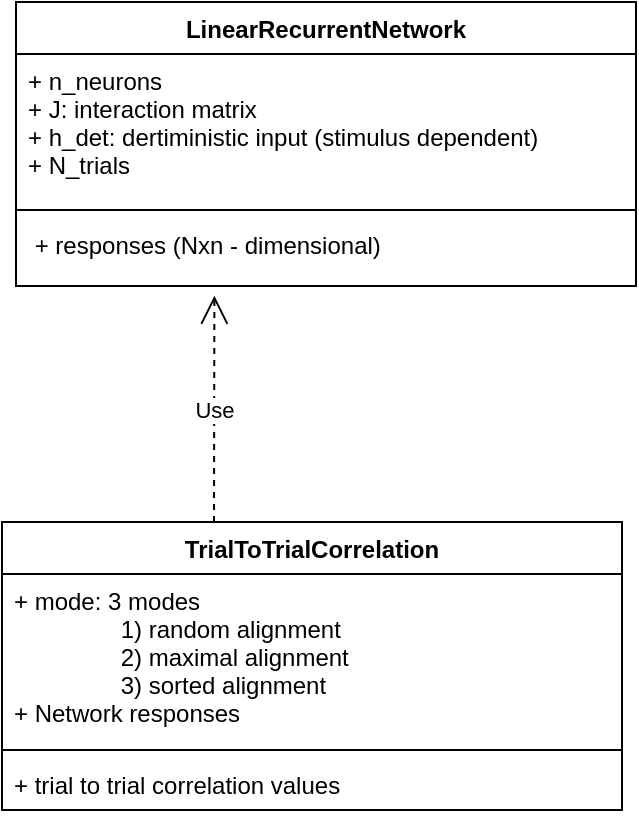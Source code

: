 <mxfile version="16.4.5" type="github"><diagram id="dGOGpCLeey213xIE_ilE" name="Page-1"><mxGraphModel dx="881" dy="482" grid="1" gridSize="10" guides="1" tooltips="1" connect="1" arrows="1" fold="1" page="1" pageScale="1" pageWidth="827" pageHeight="1169" math="0" shadow="0"><root><mxCell id="0"/><mxCell id="1" parent="0"/><mxCell id="rlB1_ra6VnP8-Edz8Y6e-7" value="LinearRecurrentNetwork" style="swimlane;fontStyle=1;align=center;verticalAlign=top;childLayout=stackLayout;horizontal=1;startSize=26;horizontalStack=0;resizeParent=1;resizeParentMax=0;resizeLast=0;collapsible=1;marginBottom=0;" parent="1" vertex="1"><mxGeometry x="110" y="140" width="310" height="142" as="geometry"/></mxCell><mxCell id="rlB1_ra6VnP8-Edz8Y6e-8" value="+ n_neurons&#10;+ J: interaction matrix&#10;+ h_det: dertiministic input (stimulus dependent)&#10;+ N_trials" style="text;strokeColor=none;fillColor=none;align=left;verticalAlign=top;spacingLeft=4;spacingRight=4;overflow=hidden;rotatable=0;points=[[0,0.5],[1,0.5]];portConstraint=eastwest;" parent="rlB1_ra6VnP8-Edz8Y6e-7" vertex="1"><mxGeometry y="26" width="310" height="74" as="geometry"/></mxCell><mxCell id="rlB1_ra6VnP8-Edz8Y6e-9" value="" style="line;strokeWidth=1;fillColor=none;align=left;verticalAlign=middle;spacingTop=-1;spacingLeft=3;spacingRight=3;rotatable=0;labelPosition=right;points=[];portConstraint=eastwest;" parent="rlB1_ra6VnP8-Edz8Y6e-7" vertex="1"><mxGeometry y="100" width="310" height="8" as="geometry"/></mxCell><mxCell id="rlB1_ra6VnP8-Edz8Y6e-10" value=" + responses (Nxn - dimensional)" style="text;strokeColor=none;fillColor=none;align=left;verticalAlign=top;spacingLeft=4;spacingRight=4;overflow=hidden;rotatable=0;points=[[0,0.5],[1,0.5]];portConstraint=eastwest;" parent="rlB1_ra6VnP8-Edz8Y6e-7" vertex="1"><mxGeometry y="108" width="310" height="34" as="geometry"/></mxCell><mxCell id="rlB1_ra6VnP8-Edz8Y6e-13" value="Use" style="endArrow=open;endSize=12;dashed=1;html=1;rounded=0;entryX=0.32;entryY=1.142;entryDx=0;entryDy=0;entryPerimeter=0;" parent="1" target="rlB1_ra6VnP8-Edz8Y6e-10" edge="1"><mxGeometry width="160" relative="1" as="geometry"><mxPoint x="209" y="400" as="sourcePoint"/><mxPoint x="500" y="370" as="targetPoint"/></mxGeometry></mxCell><mxCell id="rlB1_ra6VnP8-Edz8Y6e-14" value="TrialToTrialCorrelation" style="swimlane;fontStyle=1;align=center;verticalAlign=top;childLayout=stackLayout;horizontal=1;startSize=26;horizontalStack=0;resizeParent=1;resizeParentMax=0;resizeLast=0;collapsible=1;marginBottom=0;" parent="1" vertex="1"><mxGeometry x="103" y="400" width="310" height="144" as="geometry"/></mxCell><mxCell id="rlB1_ra6VnP8-Edz8Y6e-15" value="+ mode: 3 modes&#10;                1) random alignment&#10;                2) maximal alignment&#10;                3) sorted alignment&#10;+ Network responses&#10; &#10;" style="text;strokeColor=none;fillColor=none;align=left;verticalAlign=top;spacingLeft=4;spacingRight=4;overflow=hidden;rotatable=0;points=[[0,0.5],[1,0.5]];portConstraint=eastwest;" parent="rlB1_ra6VnP8-Edz8Y6e-14" vertex="1"><mxGeometry y="26" width="310" height="84" as="geometry"/></mxCell><mxCell id="rlB1_ra6VnP8-Edz8Y6e-16" value="" style="line;strokeWidth=1;fillColor=none;align=left;verticalAlign=middle;spacingTop=-1;spacingLeft=3;spacingRight=3;rotatable=0;labelPosition=right;points=[];portConstraint=eastwest;" parent="rlB1_ra6VnP8-Edz8Y6e-14" vertex="1"><mxGeometry y="110" width="310" height="8" as="geometry"/></mxCell><mxCell id="rlB1_ra6VnP8-Edz8Y6e-17" value="+ trial to trial correlation values" style="text;strokeColor=none;fillColor=none;align=left;verticalAlign=top;spacingLeft=4;spacingRight=4;overflow=hidden;rotatable=0;points=[[0,0.5],[1,0.5]];portConstraint=eastwest;" parent="rlB1_ra6VnP8-Edz8Y6e-14" vertex="1"><mxGeometry y="118" width="310" height="26" as="geometry"/></mxCell></root></mxGraphModel></diagram></mxfile>